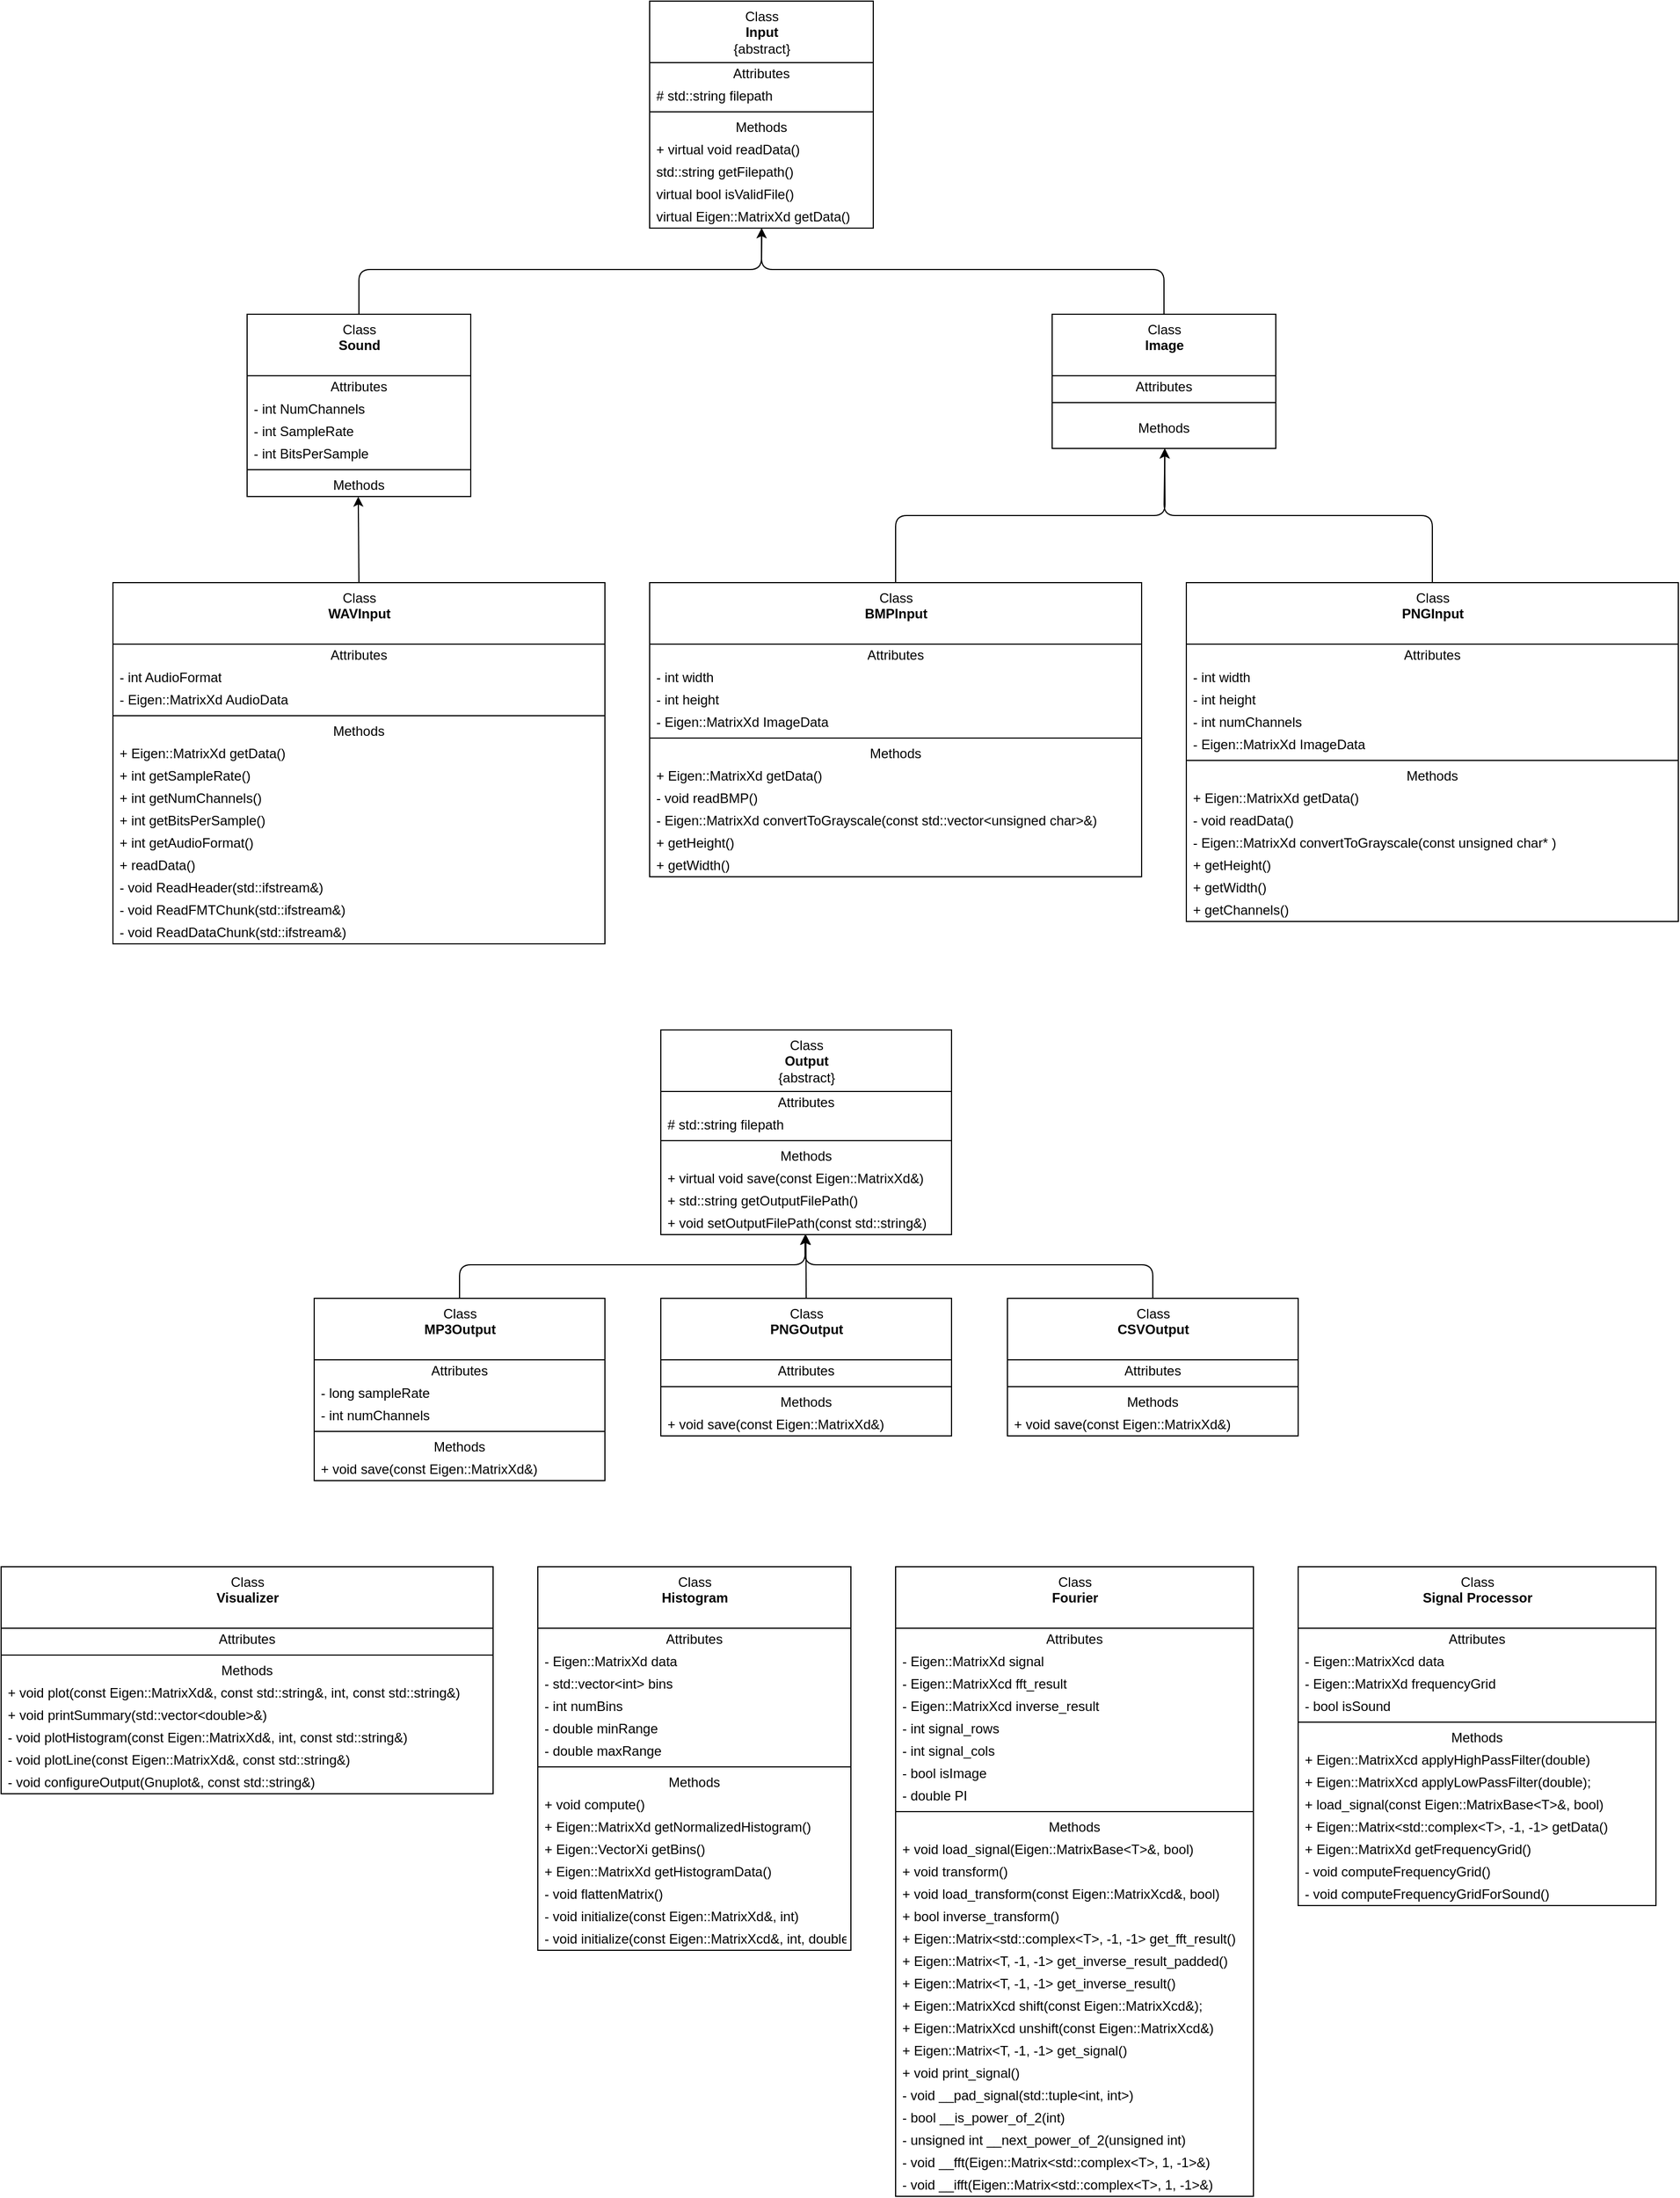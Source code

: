 <mxfile scale="20" border="0">
    <diagram id="RX924UfIvbt7zdrnU-vz" name="Page-1">
        <mxGraphModel dx="365" dy="338" grid="1" gridSize="10" guides="1" tooltips="1" connect="1" arrows="1" fold="1" page="1" pageScale="1" pageWidth="583" pageHeight="827" math="0" shadow="0">
            <root>
                <mxCell id="0"/>
                <mxCell id="1" parent="0"/>
                <mxCell id="40" value="Class&lt;br&gt;&lt;b&gt;Histogram&lt;/b&gt;" style="swimlane;fontStyle=0;align=center;verticalAlign=top;childLayout=stackLayout;horizontal=1;startSize=55;horizontalStack=0;resizeParent=1;resizeParentMax=0;resizeLast=0;collapsible=0;marginBottom=0;html=1;fillColor=none;" parent="1" vertex="1">
                    <mxGeometry x="560" y="1440" width="280" height="343" as="geometry"/>
                </mxCell>
                <mxCell id="41" value="Attributes" style="text;html=1;fillColor=none;align=center;verticalAlign=middle;spacingLeft=4;spacingRight=4;overflow=hidden;rotatable=0;points=[[0,0.5],[1,0.5]];portConstraint=eastwest;" parent="40" vertex="1">
                    <mxGeometry y="55" width="280" height="20" as="geometry"/>
                </mxCell>
                <mxCell id="186" value="- Eigen::MatrixXd data" style="text;html=1;fillColor=none;align=left;verticalAlign=middle;spacingLeft=4;spacingRight=4;overflow=hidden;rotatable=0;points=[[0,0.5],[1,0.5]];portConstraint=eastwest;" parent="40" vertex="1">
                    <mxGeometry y="75" width="280" height="20" as="geometry"/>
                </mxCell>
                <mxCell id="42" value="- std::vector&amp;lt;int&amp;gt; bins" style="text;html=1;fillColor=none;align=left;verticalAlign=middle;spacingLeft=4;spacingRight=4;overflow=hidden;rotatable=0;points=[[0,0.5],[1,0.5]];portConstraint=eastwest;" parent="40" vertex="1">
                    <mxGeometry y="95" width="280" height="20" as="geometry"/>
                </mxCell>
                <mxCell id="50" value="- int numBins" style="text;html=1;fillColor=none;align=left;verticalAlign=middle;spacingLeft=4;spacingRight=4;overflow=hidden;rotatable=0;points=[[0,0.5],[1,0.5]];portConstraint=eastwest;" parent="40" vertex="1">
                    <mxGeometry y="115" width="280" height="20" as="geometry"/>
                </mxCell>
                <mxCell id="49" value="- double minRange" style="text;html=1;fillColor=none;align=left;verticalAlign=middle;spacingLeft=4;spacingRight=4;overflow=hidden;rotatable=0;points=[[0,0.5],[1,0.5]];portConstraint=eastwest;" parent="40" vertex="1">
                    <mxGeometry y="135" width="280" height="20" as="geometry"/>
                </mxCell>
                <mxCell id="51" value="- double maxRange" style="text;html=1;fillColor=none;align=left;verticalAlign=middle;spacingLeft=4;spacingRight=4;overflow=hidden;rotatable=0;points=[[0,0.5],[1,0.5]];portConstraint=eastwest;" parent="40" vertex="1">
                    <mxGeometry y="155" width="280" height="20" as="geometry"/>
                </mxCell>
                <mxCell id="43" value="" style="line;strokeWidth=1;fillColor=none;align=left;verticalAlign=middle;spacingTop=-1;spacingLeft=3;spacingRight=3;rotatable=0;labelPosition=right;points=[];portConstraint=eastwest;" parent="40" vertex="1">
                    <mxGeometry y="175" width="280" height="8" as="geometry"/>
                </mxCell>
                <mxCell id="44" value="Methods" style="text;html=1;fillColor=none;align=center;verticalAlign=middle;spacingLeft=4;spacingRight=4;overflow=hidden;rotatable=0;points=[[0,0.5],[1,0.5]];portConstraint=eastwest;" parent="40" vertex="1">
                    <mxGeometry y="183" width="280" height="20" as="geometry"/>
                </mxCell>
                <mxCell id="45" value="+ void compute()" style="text;html=1;fillColor=none;align=left;verticalAlign=middle;spacingLeft=4;spacingRight=4;overflow=hidden;rotatable=0;points=[[0,0.5],[1,0.5]];portConstraint=eastwest;" parent="40" vertex="1">
                    <mxGeometry y="203" width="280" height="20" as="geometry"/>
                </mxCell>
                <mxCell id="46" value="+ Eigen::MatrixXd getNormalizedHistogram()" style="text;html=1;fillColor=none;align=left;verticalAlign=middle;spacingLeft=4;spacingRight=4;overflow=hidden;rotatable=0;points=[[0,0.5],[1,0.5]];portConstraint=eastwest;" parent="40" vertex="1">
                    <mxGeometry y="223" width="280" height="20" as="geometry"/>
                </mxCell>
                <mxCell id="47" value="+ Eigen::VectorXi getBins()" style="text;html=1;fillColor=none;align=left;verticalAlign=middle;spacingLeft=4;spacingRight=4;overflow=hidden;rotatable=0;points=[[0,0.5],[1,0.5]];portConstraint=eastwest;" parent="40" vertex="1">
                    <mxGeometry y="243" width="280" height="20" as="geometry"/>
                </mxCell>
                <mxCell id="187" value="+ Eigen::MatrixXd getHistogramData()" style="text;html=1;fillColor=none;align=left;verticalAlign=middle;spacingLeft=4;spacingRight=4;overflow=hidden;rotatable=0;points=[[0,0.5],[1,0.5]];portConstraint=eastwest;" parent="40" vertex="1">
                    <mxGeometry y="263" width="280" height="20" as="geometry"/>
                </mxCell>
                <mxCell id="188" value="- void flattenMatrix()" style="text;html=1;fillColor=none;align=left;verticalAlign=middle;spacingLeft=4;spacingRight=4;overflow=hidden;rotatable=0;points=[[0,0.5],[1,0.5]];portConstraint=eastwest;" parent="40" vertex="1">
                    <mxGeometry y="283" width="280" height="20" as="geometry"/>
                </mxCell>
                <mxCell id="48" value="- void initialize(const Eigen::MatrixXd&amp;amp;, int)" style="text;html=1;fillColor=none;align=left;verticalAlign=middle;spacingLeft=4;spacingRight=4;overflow=hidden;rotatable=0;points=[[0,0.5],[1,0.5]];portConstraint=eastwest;" parent="40" vertex="1">
                    <mxGeometry y="303" width="280" height="20" as="geometry"/>
                </mxCell>
                <mxCell id="189" value="- void initialize(const Eigen::MatrixXcd&amp;amp;, int, double)" style="text;html=1;fillColor=none;align=left;verticalAlign=middle;spacingLeft=4;spacingRight=4;overflow=hidden;rotatable=0;points=[[0,0.5],[1,0.5]];portConstraint=eastwest;" parent="40" vertex="1">
                    <mxGeometry y="323" width="280" height="20" as="geometry"/>
                </mxCell>
                <mxCell id="53" value="Class&lt;br&gt;&lt;b&gt;Fourier&lt;br&gt;&lt;/b&gt;" style="swimlane;fontStyle=0;align=center;verticalAlign=top;childLayout=stackLayout;horizontal=1;startSize=55;horizontalStack=0;resizeParent=1;resizeParentMax=0;resizeLast=0;collapsible=0;marginBottom=0;html=1;fillColor=none;" parent="1" vertex="1">
                    <mxGeometry x="880" y="1440" width="320" height="563" as="geometry"/>
                </mxCell>
                <mxCell id="54" value="Attributes" style="text;html=1;fillColor=none;align=center;verticalAlign=middle;spacingLeft=4;spacingRight=4;overflow=hidden;rotatable=0;points=[[0,0.5],[1,0.5]];portConstraint=eastwest;" parent="53" vertex="1">
                    <mxGeometry y="55" width="320" height="20" as="geometry"/>
                </mxCell>
                <mxCell id="55" value="- Eigen::MatrixXd signal" style="text;html=1;fillColor=none;align=left;verticalAlign=middle;spacingLeft=4;spacingRight=4;overflow=hidden;rotatable=0;points=[[0,0.5],[1,0.5]];portConstraint=eastwest;" parent="53" vertex="1">
                    <mxGeometry y="75" width="320" height="20" as="geometry"/>
                </mxCell>
                <mxCell id="56" value="- Eigen::MatrixXcd fft_result" style="text;html=1;fillColor=none;align=left;verticalAlign=middle;spacingLeft=4;spacingRight=4;overflow=hidden;rotatable=0;points=[[0,0.5],[1,0.5]];portConstraint=eastwest;" parent="53" vertex="1">
                    <mxGeometry y="95" width="320" height="20" as="geometry"/>
                </mxCell>
                <mxCell id="57" value="- Eigen::MatrixXcd inverse_result" style="text;html=1;fillColor=none;align=left;verticalAlign=middle;spacingLeft=4;spacingRight=4;overflow=hidden;rotatable=0;points=[[0,0.5],[1,0.5]];portConstraint=eastwest;" parent="53" vertex="1">
                    <mxGeometry y="115" width="320" height="20" as="geometry"/>
                </mxCell>
                <mxCell id="180" value="- int signal_rows" style="text;html=1;fillColor=none;align=left;verticalAlign=middle;spacingLeft=4;spacingRight=4;overflow=hidden;rotatable=0;points=[[0,0.5],[1,0.5]];portConstraint=eastwest;" parent="53" vertex="1">
                    <mxGeometry y="135" width="320" height="20" as="geometry"/>
                </mxCell>
                <mxCell id="181" value="- int signal_cols" style="text;html=1;fillColor=none;align=left;verticalAlign=middle;spacingLeft=4;spacingRight=4;overflow=hidden;rotatable=0;points=[[0,0.5],[1,0.5]];portConstraint=eastwest;" parent="53" vertex="1">
                    <mxGeometry y="155" width="320" height="20" as="geometry"/>
                </mxCell>
                <mxCell id="182" value="- bool isImage" style="text;html=1;fillColor=none;align=left;verticalAlign=middle;spacingLeft=4;spacingRight=4;overflow=hidden;rotatable=0;points=[[0,0.5],[1,0.5]];portConstraint=eastwest;" parent="53" vertex="1">
                    <mxGeometry y="175" width="320" height="20" as="geometry"/>
                </mxCell>
                <mxCell id="58" value="- double PI" style="text;html=1;fillColor=none;align=left;verticalAlign=middle;spacingLeft=4;spacingRight=4;overflow=hidden;rotatable=0;points=[[0,0.5],[1,0.5]];portConstraint=eastwest;" parent="53" vertex="1">
                    <mxGeometry y="195" width="320" height="20" as="geometry"/>
                </mxCell>
                <mxCell id="59" value="" style="line;strokeWidth=1;fillColor=none;align=left;verticalAlign=middle;spacingTop=-1;spacingLeft=3;spacingRight=3;rotatable=0;labelPosition=right;points=[];portConstraint=eastwest;" parent="53" vertex="1">
                    <mxGeometry y="215" width="320" height="8" as="geometry"/>
                </mxCell>
                <mxCell id="60" value="Methods" style="text;html=1;fillColor=none;align=center;verticalAlign=middle;spacingLeft=4;spacingRight=4;overflow=hidden;rotatable=0;points=[[0,0.5],[1,0.5]];portConstraint=eastwest;" parent="53" vertex="1">
                    <mxGeometry y="223" width="320" height="20" as="geometry"/>
                </mxCell>
                <mxCell id="61" value="+ void load_signal(Eigen::MatrixBase&amp;lt;T&amp;gt;&amp;amp;, bool)" style="text;html=1;fillColor=none;align=left;verticalAlign=middle;spacingLeft=4;spacingRight=4;overflow=hidden;rotatable=0;points=[[0,0.5],[1,0.5]];portConstraint=eastwest;" parent="53" vertex="1">
                    <mxGeometry y="243" width="320" height="20" as="geometry"/>
                </mxCell>
                <mxCell id="63" value="+ void transform()" style="text;html=1;fillColor=none;align=left;verticalAlign=middle;spacingLeft=4;spacingRight=4;overflow=hidden;rotatable=0;points=[[0,0.5],[1,0.5]];portConstraint=eastwest;" parent="53" vertex="1">
                    <mxGeometry y="263" width="320" height="20" as="geometry"/>
                </mxCell>
                <mxCell id="62" value="+ void load_transform(const Eigen::MatrixXcd&amp;amp;, bool)" style="text;html=1;fillColor=none;align=left;verticalAlign=middle;spacingLeft=4;spacingRight=4;overflow=hidden;rotatable=0;points=[[0,0.5],[1,0.5]];portConstraint=eastwest;" parent="53" vertex="1">
                    <mxGeometry y="283" width="320" height="20" as="geometry"/>
                </mxCell>
                <mxCell id="64" value="+ bool inverse_transform()" style="text;html=1;fillColor=none;align=left;verticalAlign=middle;spacingLeft=4;spacingRight=4;overflow=hidden;rotatable=0;points=[[0,0.5],[1,0.5]];portConstraint=eastwest;" parent="53" vertex="1">
                    <mxGeometry y="303" width="320" height="20" as="geometry"/>
                </mxCell>
                <mxCell id="65" value="+ Eigen::Matrix&amp;lt;std::complex&amp;lt;T&amp;gt;, -1, -1&amp;gt; get_fft_result()" style="text;html=1;fillColor=none;align=left;verticalAlign=middle;spacingLeft=4;spacingRight=4;overflow=hidden;rotatable=0;points=[[0,0.5],[1,0.5]];portConstraint=eastwest;" parent="53" vertex="1">
                    <mxGeometry y="323" width="320" height="20" as="geometry"/>
                </mxCell>
                <mxCell id="175" value="+ Eigen::Matrix&amp;lt;T, -1, -1&amp;gt; get_inverse_result_padded()" style="text;html=1;fillColor=none;align=left;verticalAlign=middle;spacingLeft=4;spacingRight=4;overflow=hidden;rotatable=0;points=[[0,0.5],[1,0.5]];portConstraint=eastwest;" parent="53" vertex="1">
                    <mxGeometry y="343" width="320" height="20" as="geometry"/>
                </mxCell>
                <mxCell id="81" value="+ Eigen::Matrix&amp;lt;T, -1, -1&amp;gt; get_inverse_result()" style="text;html=1;fillColor=none;align=left;verticalAlign=middle;spacingLeft=4;spacingRight=4;overflow=hidden;rotatable=0;points=[[0,0.5],[1,0.5]];portConstraint=eastwest;" parent="53" vertex="1">
                    <mxGeometry y="363" width="320" height="20" as="geometry"/>
                </mxCell>
                <mxCell id="83" value="+ Eigen::MatrixXcd shift(const Eigen::MatrixXcd&amp;amp;);" style="text;html=1;fillColor=none;align=left;verticalAlign=middle;spacingLeft=4;spacingRight=4;overflow=hidden;rotatable=0;points=[[0,0.5],[1,0.5]];portConstraint=eastwest;fontSize=12;" parent="53" vertex="1">
                    <mxGeometry y="383" width="320" height="20" as="geometry"/>
                </mxCell>
                <mxCell id="82" value="+ Eigen::MatrixXcd unshift(const Eigen::MatrixXcd&amp;amp;)" style="text;html=1;fillColor=none;align=left;verticalAlign=middle;spacingLeft=4;spacingRight=4;overflow=hidden;rotatable=0;points=[[0,0.5],[1,0.5]];portConstraint=eastwest;" parent="53" vertex="1">
                    <mxGeometry y="403" width="320" height="20" as="geometry"/>
                </mxCell>
                <mxCell id="84" value="+ Eigen::Matrix&amp;lt;T, -1, -1&amp;gt; get_signal()" style="text;html=1;fillColor=none;align=left;verticalAlign=middle;spacingLeft=4;spacingRight=4;overflow=hidden;rotatable=0;points=[[0,0.5],[1,0.5]];portConstraint=eastwest;" parent="53" vertex="1">
                    <mxGeometry y="423" width="320" height="20" as="geometry"/>
                </mxCell>
                <mxCell id="176" value="+ void print_signal()&amp;nbsp; &amp;nbsp;&amp;nbsp;" style="text;html=1;fillColor=none;align=left;verticalAlign=middle;spacingLeft=4;spacingRight=4;overflow=hidden;rotatable=0;points=[[0,0.5],[1,0.5]];portConstraint=eastwest;" parent="53" vertex="1">
                    <mxGeometry y="443" width="320" height="20" as="geometry"/>
                </mxCell>
                <mxCell id="177" value="- void __pad_signal(std::tuple&amp;lt;int, int&amp;gt;)" style="text;html=1;fillColor=none;align=left;verticalAlign=middle;spacingLeft=4;spacingRight=4;overflow=hidden;rotatable=0;points=[[0,0.5],[1,0.5]];portConstraint=eastwest;" parent="53" vertex="1">
                    <mxGeometry y="463" width="320" height="20" as="geometry"/>
                </mxCell>
                <mxCell id="179" value="- bool __is_power_of_2(int)" style="text;html=1;fillColor=none;align=left;verticalAlign=middle;spacingLeft=4;spacingRight=4;overflow=hidden;rotatable=0;points=[[0,0.5],[1,0.5]];portConstraint=eastwest;" parent="53" vertex="1">
                    <mxGeometry y="483" width="320" height="20" as="geometry"/>
                </mxCell>
                <mxCell id="178" value="- unsigned int __next_power_of_2(unsigned int)" style="text;html=1;fillColor=none;align=left;verticalAlign=middle;spacingLeft=4;spacingRight=4;overflow=hidden;rotatable=0;points=[[0,0.5],[1,0.5]];portConstraint=eastwest;" parent="53" vertex="1">
                    <mxGeometry y="503" width="320" height="20" as="geometry"/>
                </mxCell>
                <mxCell id="86" value="- void __fft(Eigen::Matrix&amp;lt;std::complex&amp;lt;T&amp;gt;, 1, -1&amp;gt;&amp;amp;)" style="text;html=1;fillColor=none;align=left;verticalAlign=middle;spacingLeft=4;spacingRight=4;overflow=hidden;rotatable=0;points=[[0,0.5],[1,0.5]];portConstraint=eastwest;" parent="53" vertex="1">
                    <mxGeometry y="523" width="320" height="20" as="geometry"/>
                </mxCell>
                <mxCell id="85" value="- void __ifft(Eigen::Matrix&amp;lt;std::complex&amp;lt;T&amp;gt;, 1, -1&amp;gt;&amp;amp;)" style="text;html=1;fillColor=none;align=left;verticalAlign=middle;spacingLeft=4;spacingRight=4;overflow=hidden;rotatable=0;points=[[0,0.5],[1,0.5]];portConstraint=eastwest;" parent="53" vertex="1">
                    <mxGeometry y="543" width="320" height="20" as="geometry"/>
                </mxCell>
                <mxCell id="66" value="Class&lt;br&gt;&lt;b&gt;Visualizer&lt;/b&gt;" style="swimlane;fontStyle=0;align=center;verticalAlign=top;childLayout=stackLayout;horizontal=1;startSize=55;horizontalStack=0;resizeParent=1;resizeParentMax=0;resizeLast=0;collapsible=0;marginBottom=0;html=1;fillColor=none;" parent="1" vertex="1">
                    <mxGeometry x="80" y="1440" width="440" height="203" as="geometry"/>
                </mxCell>
                <mxCell id="67" value="Attributes" style="text;html=1;fillColor=none;align=center;verticalAlign=middle;spacingLeft=4;spacingRight=4;overflow=hidden;rotatable=0;points=[[0,0.5],[1,0.5]];portConstraint=eastwest;" parent="66" vertex="1">
                    <mxGeometry y="55" width="440" height="20" as="geometry"/>
                </mxCell>
                <mxCell id="72" value="" style="line;strokeWidth=1;fillColor=none;align=left;verticalAlign=middle;spacingTop=-1;spacingLeft=3;spacingRight=3;rotatable=0;labelPosition=right;points=[];portConstraint=eastwest;" parent="66" vertex="1">
                    <mxGeometry y="75" width="440" height="8" as="geometry"/>
                </mxCell>
                <mxCell id="73" value="Methods" style="text;html=1;fillColor=none;align=center;verticalAlign=middle;spacingLeft=4;spacingRight=4;overflow=hidden;rotatable=0;points=[[0,0.5],[1,0.5]];portConstraint=eastwest;" parent="66" vertex="1">
                    <mxGeometry y="83" width="440" height="20" as="geometry"/>
                </mxCell>
                <mxCell id="74" value="+ void plot(const Eigen::MatrixXd&amp;amp;, const std::string&amp;amp;, int, const std::string&amp;amp;)" style="text;html=1;fillColor=none;align=left;verticalAlign=middle;spacingLeft=4;spacingRight=4;overflow=hidden;rotatable=0;points=[[0,0.5],[1,0.5]];portConstraint=eastwest;" parent="66" vertex="1">
                    <mxGeometry y="103" width="440" height="20" as="geometry"/>
                </mxCell>
                <mxCell id="183" value="+ void printSummary(std::vector&amp;lt;double&amp;gt;&amp;amp;)" style="text;html=1;fillColor=none;align=left;verticalAlign=middle;spacingLeft=4;spacingRight=4;overflow=hidden;rotatable=0;points=[[0,0.5],[1,0.5]];portConstraint=eastwest;" parent="66" vertex="1">
                    <mxGeometry y="123" width="440" height="20" as="geometry"/>
                </mxCell>
                <mxCell id="77" value="- void plotHistogram(const Eigen::MatrixXd&amp;amp;, int, const std::string&amp;amp;)" style="text;html=1;fillColor=none;align=left;verticalAlign=middle;spacingLeft=4;spacingRight=4;overflow=hidden;rotatable=0;points=[[0,0.5],[1,0.5]];portConstraint=eastwest;" parent="66" vertex="1">
                    <mxGeometry y="143" width="440" height="20" as="geometry"/>
                </mxCell>
                <mxCell id="185" value="- void plotLine(const Eigen::MatrixXd&amp;amp;, const std::string&amp;amp;)" style="text;html=1;fillColor=none;align=left;verticalAlign=middle;spacingLeft=4;spacingRight=4;overflow=hidden;rotatable=0;points=[[0,0.5],[1,0.5]];portConstraint=eastwest;" parent="66" vertex="1">
                    <mxGeometry y="163" width="440" height="20" as="geometry"/>
                </mxCell>
                <mxCell id="184" value="- void configureOutput(Gnuplot&amp;amp;, const std::string&amp;amp;)" style="text;html=1;fillColor=none;align=left;verticalAlign=middle;spacingLeft=4;spacingRight=4;overflow=hidden;rotatable=0;points=[[0,0.5],[1,0.5]];portConstraint=eastwest;" parent="66" vertex="1">
                    <mxGeometry y="183" width="440" height="20" as="geometry"/>
                </mxCell>
                <mxCell id="174" value="" style="group;fillColor=none;" parent="1" vertex="1" connectable="0">
                    <mxGeometry x="180" y="40" width="1400" height="843" as="geometry"/>
                </mxCell>
                <mxCell id="2" value="Class&lt;br&gt;&lt;b&gt;Input&lt;/b&gt;&lt;br&gt;{abstract}" style="swimlane;fontStyle=0;align=center;verticalAlign=top;childLayout=stackLayout;horizontal=1;startSize=55;horizontalStack=0;resizeParent=1;resizeParentMax=0;resizeLast=0;collapsible=0;marginBottom=0;html=1;fillColor=none;" parent="174" vertex="1">
                    <mxGeometry x="480" width="200" height="203" as="geometry"/>
                </mxCell>
                <mxCell id="3" value="Attributes" style="text;html=1;fillColor=none;align=center;verticalAlign=middle;spacingLeft=4;spacingRight=4;overflow=hidden;rotatable=0;points=[[0,0.5],[1,0.5]];portConstraint=eastwest;" parent="2" vertex="1">
                    <mxGeometry y="55" width="200" height="20" as="geometry"/>
                </mxCell>
                <mxCell id="4" value="# std::string filepath" style="text;html=1;fillColor=none;align=left;verticalAlign=middle;spacingLeft=4;spacingRight=4;overflow=hidden;rotatable=0;points=[[0,0.5],[1,0.5]];portConstraint=eastwest;" parent="2" vertex="1">
                    <mxGeometry y="75" width="200" height="20" as="geometry"/>
                </mxCell>
                <mxCell id="7" value="" style="line;strokeWidth=1;fillColor=none;align=left;verticalAlign=middle;spacingTop=-1;spacingLeft=3;spacingRight=3;rotatable=0;labelPosition=right;points=[];portConstraint=eastwest;" parent="2" vertex="1">
                    <mxGeometry y="95" width="200" height="8" as="geometry"/>
                </mxCell>
                <mxCell id="8" value="Methods" style="text;html=1;fillColor=none;align=center;verticalAlign=middle;spacingLeft=4;spacingRight=4;overflow=hidden;rotatable=0;points=[[0,0.5],[1,0.5]];portConstraint=eastwest;" parent="2" vertex="1">
                    <mxGeometry y="103" width="200" height="20" as="geometry"/>
                </mxCell>
                <mxCell id="9" value="+ virtual void readData()" style="text;html=1;fillColor=none;align=left;verticalAlign=middle;spacingLeft=4;spacingRight=4;overflow=hidden;rotatable=0;points=[[0,0.5],[1,0.5]];portConstraint=eastwest;" parent="2" vertex="1">
                    <mxGeometry y="123" width="200" height="20" as="geometry"/>
                </mxCell>
                <mxCell id="10" value="std::string getFilepath()" style="text;html=1;fillColor=none;align=left;verticalAlign=middle;spacingLeft=4;spacingRight=4;overflow=hidden;rotatable=0;points=[[0,0.5],[1,0.5]];portConstraint=eastwest;" parent="2" vertex="1">
                    <mxGeometry y="143" width="200" height="20" as="geometry"/>
                </mxCell>
                <mxCell id="14" value="virtual bool isValidFile()" style="text;html=1;fillColor=none;align=left;verticalAlign=middle;spacingLeft=4;spacingRight=4;overflow=hidden;rotatable=0;points=[[0,0.5],[1,0.5]];portConstraint=eastwest;" parent="2" vertex="1">
                    <mxGeometry y="163" width="200" height="20" as="geometry"/>
                </mxCell>
                <mxCell id="15" value="virtual Eigen::MatrixXd getData()" style="text;html=1;fillColor=none;align=left;verticalAlign=middle;spacingLeft=4;spacingRight=4;overflow=hidden;rotatable=0;points=[[0,0.5],[1,0.5]];portConstraint=eastwest;" parent="2" vertex="1">
                    <mxGeometry y="183" width="200" height="20" as="geometry"/>
                </mxCell>
                <mxCell id="171" style="edgeStyle=none;html=1;exitX=0.5;exitY=0;exitDx=0;exitDy=0;entryX=0.501;entryY=0.997;entryDx=0;entryDy=0;entryPerimeter=0;fillColor=none;" parent="174" source="16" target="15" edge="1">
                    <mxGeometry relative="1" as="geometry">
                        <Array as="points">
                            <mxPoint x="220" y="240"/>
                            <mxPoint x="580" y="240"/>
                        </Array>
                    </mxGeometry>
                </mxCell>
                <mxCell id="16" value="Class&lt;br&gt;&lt;b&gt;Sound&lt;/b&gt;" style="swimlane;fontStyle=0;align=center;verticalAlign=top;childLayout=stackLayout;horizontal=1;startSize=55;horizontalStack=0;resizeParent=1;resizeParentMax=0;resizeLast=0;collapsible=0;marginBottom=0;html=1;fillColor=none;" parent="174" vertex="1">
                    <mxGeometry x="120" y="280" width="200" height="163" as="geometry"/>
                </mxCell>
                <mxCell id="17" value="Attributes" style="text;html=1;fillColor=none;align=center;verticalAlign=middle;spacingLeft=4;spacingRight=4;overflow=hidden;rotatable=0;points=[[0,0.5],[1,0.5]];portConstraint=eastwest;" parent="16" vertex="1">
                    <mxGeometry y="55" width="200" height="20" as="geometry"/>
                </mxCell>
                <mxCell id="109" value="- int NumChannels" style="text;html=1;fillColor=none;align=left;verticalAlign=middle;spacingLeft=4;spacingRight=4;overflow=hidden;rotatable=0;points=[[0,0.5],[1,0.5]];portConstraint=eastwest;" parent="16" vertex="1">
                    <mxGeometry y="75" width="200" height="20" as="geometry"/>
                </mxCell>
                <mxCell id="110" value="- int SampleRate" style="text;html=1;fillColor=none;align=left;verticalAlign=middle;spacingLeft=4;spacingRight=4;overflow=hidden;rotatable=0;points=[[0,0.5],[1,0.5]];portConstraint=eastwest;" parent="16" vertex="1">
                    <mxGeometry y="95" width="200" height="20" as="geometry"/>
                </mxCell>
                <mxCell id="111" value="- int BitsPerSample" style="text;html=1;fillColor=none;align=left;verticalAlign=middle;spacingLeft=4;spacingRight=4;overflow=hidden;rotatable=0;points=[[0,0.5],[1,0.5]];portConstraint=eastwest;" parent="16" vertex="1">
                    <mxGeometry y="115" width="200" height="20" as="geometry"/>
                </mxCell>
                <mxCell id="19" value="" style="line;strokeWidth=1;fillColor=none;align=left;verticalAlign=middle;spacingTop=-1;spacingLeft=3;spacingRight=3;rotatable=0;labelPosition=right;points=[];portConstraint=eastwest;" parent="16" vertex="1">
                    <mxGeometry y="135" width="200" height="8" as="geometry"/>
                </mxCell>
                <mxCell id="20" value="Methods" style="text;html=1;fillColor=none;align=center;verticalAlign=middle;spacingLeft=4;spacingRight=4;overflow=hidden;rotatable=0;points=[[0,0.5],[1,0.5]];portConstraint=eastwest;" parent="16" vertex="1">
                    <mxGeometry y="143" width="200" height="20" as="geometry"/>
                </mxCell>
                <mxCell id="30" value="Class&lt;br&gt;&lt;b&gt;BMPInput&lt;/b&gt;" style="swimlane;fontStyle=0;align=center;verticalAlign=top;childLayout=stackLayout;horizontal=1;startSize=55;horizontalStack=0;resizeParent=1;resizeParentMax=0;resizeLast=0;collapsible=0;marginBottom=0;html=1;fillColor=none;" parent="174" vertex="1">
                    <mxGeometry x="480" y="520" width="440" height="263" as="geometry"/>
                </mxCell>
                <mxCell id="31" value="Attributes" style="text;html=1;fillColor=none;align=center;verticalAlign=middle;spacingLeft=4;spacingRight=4;overflow=hidden;rotatable=0;points=[[0,0.5],[1,0.5]];portConstraint=eastwest;" parent="30" vertex="1">
                    <mxGeometry y="55" width="440" height="20" as="geometry"/>
                </mxCell>
                <mxCell id="147" value="- int width" style="text;html=1;fillColor=none;align=left;verticalAlign=middle;spacingLeft=4;spacingRight=4;overflow=hidden;rotatable=0;points=[[0,0.5],[1,0.5]];portConstraint=eastwest;" parent="30" vertex="1">
                    <mxGeometry y="75" width="440" height="20" as="geometry"/>
                </mxCell>
                <mxCell id="149" value="- int height" style="text;html=1;fillColor=none;align=left;verticalAlign=middle;spacingLeft=4;spacingRight=4;overflow=hidden;rotatable=0;points=[[0,0.5],[1,0.5]];portConstraint=eastwest;" parent="30" vertex="1">
                    <mxGeometry y="95" width="440" height="20" as="geometry"/>
                </mxCell>
                <mxCell id="148" value="- Eigen::MatrixXd ImageData" style="text;html=1;fillColor=none;align=left;verticalAlign=middle;spacingLeft=4;spacingRight=4;overflow=hidden;rotatable=0;points=[[0,0.5],[1,0.5]];portConstraint=eastwest;" parent="30" vertex="1">
                    <mxGeometry y="115" width="440" height="20" as="geometry"/>
                </mxCell>
                <mxCell id="33" value="" style="line;strokeWidth=1;fillColor=none;align=left;verticalAlign=middle;spacingTop=-1;spacingLeft=3;spacingRight=3;rotatable=0;labelPosition=right;points=[];portConstraint=eastwest;" parent="30" vertex="1">
                    <mxGeometry y="135" width="440" height="8" as="geometry"/>
                </mxCell>
                <mxCell id="34" value="Methods" style="text;html=1;fillColor=none;align=center;verticalAlign=middle;spacingLeft=4;spacingRight=4;overflow=hidden;rotatable=0;points=[[0,0.5],[1,0.5]];portConstraint=eastwest;" parent="30" vertex="1">
                    <mxGeometry y="143" width="440" height="20" as="geometry"/>
                </mxCell>
                <mxCell id="35" value="+ Eigen::MatrixXd getData()" style="text;html=1;fillColor=none;align=left;verticalAlign=middle;spacingLeft=4;spacingRight=4;overflow=hidden;rotatable=0;points=[[0,0.5],[1,0.5]];portConstraint=eastwest;" parent="30" vertex="1">
                    <mxGeometry y="163" width="440" height="20" as="geometry"/>
                </mxCell>
                <mxCell id="37" value="- void readBMP()" style="text;html=1;fillColor=none;align=left;verticalAlign=middle;spacingLeft=4;spacingRight=4;overflow=hidden;rotatable=0;points=[[0,0.5],[1,0.5]];portConstraint=eastwest;" parent="30" vertex="1">
                    <mxGeometry y="183" width="440" height="20" as="geometry"/>
                </mxCell>
                <mxCell id="150" value="- Eigen::MatrixXd convertToGrayscale(const std::vector&amp;lt;unsigned char&amp;gt;&amp;amp;)" style="text;html=1;fillColor=none;align=left;verticalAlign=middle;spacingLeft=4;spacingRight=4;overflow=hidden;rotatable=0;points=[[0,0.5],[1,0.5]];portConstraint=eastwest;" parent="30" vertex="1">
                    <mxGeometry y="203" width="440" height="20" as="geometry"/>
                </mxCell>
                <mxCell id="38" value="+ getHeight()" style="text;html=1;fillColor=none;align=left;verticalAlign=middle;spacingLeft=4;spacingRight=4;overflow=hidden;rotatable=0;points=[[0,0.5],[1,0.5]];portConstraint=eastwest;" parent="30" vertex="1">
                    <mxGeometry y="223" width="440" height="20" as="geometry"/>
                </mxCell>
                <mxCell id="151" value="+ getWidth()" style="text;html=1;fillColor=none;align=left;verticalAlign=middle;spacingLeft=4;spacingRight=4;overflow=hidden;rotatable=0;points=[[0,0.5],[1,0.5]];portConstraint=eastwest;" parent="30" vertex="1">
                    <mxGeometry y="243" width="440" height="20" as="geometry"/>
                </mxCell>
                <mxCell id="168" style="edgeStyle=none;html=1;exitX=0.5;exitY=0;exitDx=0;exitDy=0;entryX=0.497;entryY=1.004;entryDx=0;entryDy=0;entryPerimeter=0;fillColor=none;" parent="174" source="87" target="20" edge="1">
                    <mxGeometry relative="1" as="geometry"/>
                </mxCell>
                <mxCell id="87" value="Class&lt;br&gt;&lt;b&gt;WAVInput&lt;/b&gt;" style="swimlane;fontStyle=0;align=center;verticalAlign=top;childLayout=stackLayout;horizontal=1;startSize=55;horizontalStack=0;resizeParent=1;resizeParentMax=0;resizeLast=0;collapsible=0;marginBottom=0;html=1;fillColor=none;" parent="174" vertex="1">
                    <mxGeometry y="520" width="440" height="323" as="geometry"/>
                </mxCell>
                <mxCell id="88" value="Attributes" style="text;html=1;fillColor=none;align=center;verticalAlign=middle;spacingLeft=4;spacingRight=4;overflow=hidden;rotatable=0;points=[[0,0.5],[1,0.5]];portConstraint=eastwest;" parent="87" vertex="1">
                    <mxGeometry y="55" width="440" height="20" as="geometry"/>
                </mxCell>
                <mxCell id="95" value="- int AudioFormat" style="text;html=1;fillColor=none;align=left;verticalAlign=middle;spacingLeft=4;spacingRight=4;overflow=hidden;rotatable=0;points=[[0,0.5],[1,0.5]];portConstraint=eastwest;" parent="87" vertex="1">
                    <mxGeometry y="75" width="440" height="20" as="geometry"/>
                </mxCell>
                <mxCell id="98" value="- Eigen::MatrixXd AudioData" style="text;html=1;fillColor=none;align=left;verticalAlign=middle;spacingLeft=4;spacingRight=4;overflow=hidden;rotatable=0;points=[[0,0.5],[1,0.5]];portConstraint=eastwest;" parent="87" vertex="1">
                    <mxGeometry y="95" width="440" height="20" as="geometry"/>
                </mxCell>
                <mxCell id="89" value="" style="line;strokeWidth=1;fillColor=none;align=left;verticalAlign=middle;spacingTop=-1;spacingLeft=3;spacingRight=3;rotatable=0;labelPosition=right;points=[];portConstraint=eastwest;" parent="87" vertex="1">
                    <mxGeometry y="115" width="440" height="8" as="geometry"/>
                </mxCell>
                <mxCell id="90" value="Methods" style="text;html=1;fillColor=none;align=center;verticalAlign=middle;spacingLeft=4;spacingRight=4;overflow=hidden;rotatable=0;points=[[0,0.5],[1,0.5]];portConstraint=eastwest;" parent="87" vertex="1">
                    <mxGeometry y="123" width="440" height="20" as="geometry"/>
                </mxCell>
                <mxCell id="91" value="+ Eigen::MatrixXd getData()" style="text;html=1;fillColor=none;align=left;verticalAlign=middle;spacingLeft=4;spacingRight=4;overflow=hidden;rotatable=0;points=[[0,0.5],[1,0.5]];portConstraint=eastwest;" parent="87" vertex="1">
                    <mxGeometry y="143" width="440" height="20" as="geometry"/>
                </mxCell>
                <mxCell id="92" value="+ int getSampleRate()" style="text;html=1;fillColor=none;align=left;verticalAlign=middle;spacingLeft=4;spacingRight=4;overflow=hidden;rotatable=0;points=[[0,0.5],[1,0.5]];portConstraint=eastwest;" parent="87" vertex="1">
                    <mxGeometry y="163" width="440" height="20" as="geometry"/>
                </mxCell>
                <mxCell id="93" value="+ int getNumChannels()" style="text;html=1;fillColor=none;align=left;verticalAlign=middle;spacingLeft=4;spacingRight=4;overflow=hidden;rotatable=0;points=[[0,0.5],[1,0.5]];portConstraint=eastwest;" parent="87" vertex="1">
                    <mxGeometry y="183" width="440" height="20" as="geometry"/>
                </mxCell>
                <mxCell id="100" value="+ int getBitsPerSample()" style="text;html=1;fillColor=none;align=left;verticalAlign=middle;spacingLeft=4;spacingRight=4;overflow=hidden;rotatable=0;points=[[0,0.5],[1,0.5]];portConstraint=eastwest;" parent="87" vertex="1">
                    <mxGeometry y="203" width="440" height="20" as="geometry"/>
                </mxCell>
                <mxCell id="101" value="+ int getAudioFormat()" style="text;html=1;fillColor=none;align=left;verticalAlign=middle;spacingLeft=4;spacingRight=4;overflow=hidden;rotatable=0;points=[[0,0.5],[1,0.5]];portConstraint=eastwest;" parent="87" vertex="1">
                    <mxGeometry y="223" width="440" height="20" as="geometry"/>
                </mxCell>
                <mxCell id="103" value="+ readData()" style="text;html=1;fillColor=none;align=left;verticalAlign=middle;spacingLeft=4;spacingRight=4;overflow=hidden;rotatable=0;points=[[0,0.5],[1,0.5]];portConstraint=eastwest;" parent="87" vertex="1">
                    <mxGeometry y="243" width="440" height="20" as="geometry"/>
                </mxCell>
                <mxCell id="102" value="- void ReadHeader(std::ifstream&amp;amp;)" style="text;html=1;fillColor=none;align=left;verticalAlign=middle;spacingLeft=4;spacingRight=4;overflow=hidden;rotatable=0;points=[[0,0.5],[1,0.5]];portConstraint=eastwest;" parent="87" vertex="1">
                    <mxGeometry y="263" width="440" height="20" as="geometry"/>
                </mxCell>
                <mxCell id="104" value="- void ReadFMTChunk(std::ifstream&amp;amp;)" style="text;html=1;fillColor=none;align=left;verticalAlign=middle;spacingLeft=4;spacingRight=4;overflow=hidden;rotatable=0;points=[[0,0.5],[1,0.5]];portConstraint=eastwest;" parent="87" vertex="1">
                    <mxGeometry y="283" width="440" height="20" as="geometry"/>
                </mxCell>
                <mxCell id="105" value="- void ReadDataChunk(std::ifstream&amp;amp;)" style="text;html=1;fillColor=none;align=left;verticalAlign=middle;spacingLeft=4;spacingRight=4;overflow=hidden;rotatable=0;points=[[0,0.5],[1,0.5]];portConstraint=eastwest;" parent="87" vertex="1">
                    <mxGeometry y="303" width="440" height="20" as="geometry"/>
                </mxCell>
                <mxCell id="113" value="Class&lt;br&gt;&lt;b&gt;Image&lt;/b&gt;" style="swimlane;fontStyle=0;align=center;verticalAlign=top;childLayout=stackLayout;horizontal=1;startSize=55;horizontalStack=0;resizeParent=1;resizeParentMax=0;resizeLast=0;collapsible=0;marginBottom=0;html=1;fillColor=none;" parent="174" vertex="1">
                    <mxGeometry x="840" y="280" width="200" height="120" as="geometry"/>
                </mxCell>
                <mxCell id="114" value="Attributes" style="text;html=1;fillColor=none;align=center;verticalAlign=middle;spacingLeft=4;spacingRight=4;overflow=hidden;rotatable=0;points=[[0,0.5],[1,0.5]];portConstraint=eastwest;" parent="113" vertex="1">
                    <mxGeometry y="55" width="200" height="20" as="geometry"/>
                </mxCell>
                <mxCell id="118" value="" style="line;strokeWidth=1;fillColor=none;align=left;verticalAlign=middle;spacingTop=-1;spacingLeft=3;spacingRight=3;rotatable=0;labelPosition=right;points=[];portConstraint=eastwest;" parent="113" vertex="1">
                    <mxGeometry y="75" width="200" height="8" as="geometry"/>
                </mxCell>
                <mxCell id="119" value="Methods" style="text;html=1;fillColor=none;align=center;verticalAlign=middle;spacingLeft=4;spacingRight=4;overflow=hidden;rotatable=0;points=[[0,0.5],[1,0.5]];portConstraint=eastwest;" parent="113" vertex="1">
                    <mxGeometry y="83" width="200" height="37" as="geometry"/>
                </mxCell>
                <mxCell id="169" style="edgeStyle=none;html=1;exitX=0.5;exitY=0;exitDx=0;exitDy=0;entryX=0.503;entryY=1.001;entryDx=0;entryDy=0;entryPerimeter=0;fillColor=none;" parent="174" source="30" target="119" edge="1">
                    <mxGeometry relative="1" as="geometry">
                        <Array as="points">
                            <mxPoint x="700" y="460"/>
                            <mxPoint x="941" y="460"/>
                        </Array>
                    </mxGeometry>
                </mxCell>
                <mxCell id="170" style="edgeStyle=none;html=1;exitX=0.5;exitY=0;exitDx=0;exitDy=0;entryX=0.504;entryY=0.999;entryDx=0;entryDy=0;entryPerimeter=0;fillColor=none;" parent="174" source="153" target="119" edge="1">
                    <mxGeometry relative="1" as="geometry">
                        <Array as="points">
                            <mxPoint x="1180" y="460"/>
                            <mxPoint x="940" y="460"/>
                        </Array>
                    </mxGeometry>
                </mxCell>
                <mxCell id="153" value="Class&lt;br&gt;&lt;b&gt;PNGInput&lt;/b&gt;" style="swimlane;fontStyle=0;align=center;verticalAlign=top;childLayout=stackLayout;horizontal=1;startSize=55;horizontalStack=0;resizeParent=1;resizeParentMax=0;resizeLast=0;collapsible=0;marginBottom=0;html=1;fillColor=none;" parent="174" vertex="1">
                    <mxGeometry x="960" y="520" width="440" height="303" as="geometry"/>
                </mxCell>
                <mxCell id="154" value="Attributes" style="text;html=1;fillColor=none;align=center;verticalAlign=middle;spacingLeft=4;spacingRight=4;overflow=hidden;rotatable=0;points=[[0,0.5],[1,0.5]];portConstraint=eastwest;" parent="153" vertex="1">
                    <mxGeometry y="55" width="440" height="20" as="geometry"/>
                </mxCell>
                <mxCell id="155" value="- int width" style="text;html=1;fillColor=none;align=left;verticalAlign=middle;spacingLeft=4;spacingRight=4;overflow=hidden;rotatable=0;points=[[0,0.5],[1,0.5]];portConstraint=eastwest;" parent="153" vertex="1">
                    <mxGeometry y="75" width="440" height="20" as="geometry"/>
                </mxCell>
                <mxCell id="165" value="- int height" style="text;html=1;fillColor=none;align=left;verticalAlign=middle;spacingLeft=4;spacingRight=4;overflow=hidden;rotatable=0;points=[[0,0.5],[1,0.5]];portConstraint=eastwest;" parent="153" vertex="1">
                    <mxGeometry y="95" width="440" height="20" as="geometry"/>
                </mxCell>
                <mxCell id="156" value="- int numChannels" style="text;html=1;fillColor=none;align=left;verticalAlign=middle;spacingLeft=4;spacingRight=4;overflow=hidden;rotatable=0;points=[[0,0.5],[1,0.5]];portConstraint=eastwest;" parent="153" vertex="1">
                    <mxGeometry y="115" width="440" height="20" as="geometry"/>
                </mxCell>
                <mxCell id="157" value="- Eigen::MatrixXd ImageData" style="text;html=1;fillColor=none;align=left;verticalAlign=middle;spacingLeft=4;spacingRight=4;overflow=hidden;rotatable=0;points=[[0,0.5],[1,0.5]];portConstraint=eastwest;" parent="153" vertex="1">
                    <mxGeometry y="135" width="440" height="20" as="geometry"/>
                </mxCell>
                <mxCell id="158" value="" style="line;strokeWidth=1;fillColor=none;align=left;verticalAlign=middle;spacingTop=-1;spacingLeft=3;spacingRight=3;rotatable=0;labelPosition=right;points=[];portConstraint=eastwest;" parent="153" vertex="1">
                    <mxGeometry y="155" width="440" height="8" as="geometry"/>
                </mxCell>
                <mxCell id="159" value="Methods" style="text;html=1;fillColor=none;align=center;verticalAlign=middle;spacingLeft=4;spacingRight=4;overflow=hidden;rotatable=0;points=[[0,0.5],[1,0.5]];portConstraint=eastwest;" parent="153" vertex="1">
                    <mxGeometry y="163" width="440" height="20" as="geometry"/>
                </mxCell>
                <mxCell id="160" value="+ Eigen::MatrixXd getData()" style="text;html=1;fillColor=none;align=left;verticalAlign=middle;spacingLeft=4;spacingRight=4;overflow=hidden;rotatable=0;points=[[0,0.5],[1,0.5]];portConstraint=eastwest;" parent="153" vertex="1">
                    <mxGeometry y="183" width="440" height="20" as="geometry"/>
                </mxCell>
                <mxCell id="161" value="- void readData()" style="text;html=1;fillColor=none;align=left;verticalAlign=middle;spacingLeft=4;spacingRight=4;overflow=hidden;rotatable=0;points=[[0,0.5],[1,0.5]];portConstraint=eastwest;" parent="153" vertex="1">
                    <mxGeometry y="203" width="440" height="20" as="geometry"/>
                </mxCell>
                <mxCell id="162" value="- Eigen::MatrixXd convertToGrayscale(const unsigned char* )" style="text;html=1;fillColor=none;align=left;verticalAlign=middle;spacingLeft=4;spacingRight=4;overflow=hidden;rotatable=0;points=[[0,0.5],[1,0.5]];portConstraint=eastwest;" parent="153" vertex="1">
                    <mxGeometry y="223" width="440" height="20" as="geometry"/>
                </mxCell>
                <mxCell id="163" value="+ getHeight()" style="text;html=1;fillColor=none;align=left;verticalAlign=middle;spacingLeft=4;spacingRight=4;overflow=hidden;rotatable=0;points=[[0,0.5],[1,0.5]];portConstraint=eastwest;" parent="153" vertex="1">
                    <mxGeometry y="243" width="440" height="20" as="geometry"/>
                </mxCell>
                <mxCell id="164" value="+ getWidth()" style="text;html=1;fillColor=none;align=left;verticalAlign=middle;spacingLeft=4;spacingRight=4;overflow=hidden;rotatable=0;points=[[0,0.5],[1,0.5]];portConstraint=eastwest;" parent="153" vertex="1">
                    <mxGeometry y="263" width="440" height="20" as="geometry"/>
                </mxCell>
                <mxCell id="166" value="+ getChannels()" style="text;html=1;fillColor=none;align=left;verticalAlign=middle;spacingLeft=4;spacingRight=4;overflow=hidden;rotatable=0;points=[[0,0.5],[1,0.5]];portConstraint=eastwest;" parent="153" vertex="1">
                    <mxGeometry y="283" width="440" height="20" as="geometry"/>
                </mxCell>
                <mxCell id="173" style="edgeStyle=none;html=1;exitX=0.5;exitY=0;exitDx=0;exitDy=0;entryX=0.501;entryY=1.002;entryDx=0;entryDy=0;entryPerimeter=0;fillColor=none;" parent="174" source="113" target="15" edge="1">
                    <mxGeometry relative="1" as="geometry">
                        <mxPoint x="580" y="210" as="targetPoint"/>
                        <Array as="points">
                            <mxPoint x="940" y="240"/>
                            <mxPoint x="580" y="240"/>
                        </Array>
                    </mxGeometry>
                </mxCell>
                <mxCell id="190" value="Class&lt;br&gt;&lt;b&gt;Signal Processor&lt;br&gt;&lt;/b&gt;" style="swimlane;fontStyle=0;align=center;verticalAlign=top;childLayout=stackLayout;horizontal=1;startSize=55;horizontalStack=0;resizeParent=1;resizeParentMax=0;resizeLast=0;collapsible=0;marginBottom=0;html=1;fillColor=none;" parent="1" vertex="1">
                    <mxGeometry x="1240" y="1440" width="320" height="303" as="geometry"/>
                </mxCell>
                <mxCell id="191" value="Attributes" style="text;html=1;fillColor=none;align=center;verticalAlign=middle;spacingLeft=4;spacingRight=4;overflow=hidden;rotatable=0;points=[[0,0.5],[1,0.5]];portConstraint=eastwest;" parent="190" vertex="1">
                    <mxGeometry y="55" width="320" height="20" as="geometry"/>
                </mxCell>
                <mxCell id="192" value="- Eigen::MatrixXcd data" style="text;html=1;fillColor=none;align=left;verticalAlign=middle;spacingLeft=4;spacingRight=4;overflow=hidden;rotatable=0;points=[[0,0.5],[1,0.5]];portConstraint=eastwest;" parent="190" vertex="1">
                    <mxGeometry y="75" width="320" height="20" as="geometry"/>
                </mxCell>
                <mxCell id="194" value="- Eigen::MatrixXd frequencyGrid" style="text;html=1;fillColor=none;align=left;verticalAlign=middle;spacingLeft=4;spacingRight=4;overflow=hidden;rotatable=0;points=[[0,0.5],[1,0.5]];portConstraint=eastwest;" parent="190" vertex="1">
                    <mxGeometry y="95" width="320" height="20" as="geometry"/>
                </mxCell>
                <mxCell id="195" value="- bool isSound" style="text;html=1;fillColor=none;align=left;verticalAlign=middle;spacingLeft=4;spacingRight=4;overflow=hidden;rotatable=0;points=[[0,0.5],[1,0.5]];portConstraint=eastwest;" parent="190" vertex="1">
                    <mxGeometry y="115" width="320" height="20" as="geometry"/>
                </mxCell>
                <mxCell id="199" value="" style="line;strokeWidth=1;fillColor=none;align=left;verticalAlign=middle;spacingTop=-1;spacingLeft=3;spacingRight=3;rotatable=0;labelPosition=right;points=[];portConstraint=eastwest;" parent="190" vertex="1">
                    <mxGeometry y="135" width="320" height="8" as="geometry"/>
                </mxCell>
                <mxCell id="200" value="Methods" style="text;html=1;fillColor=none;align=center;verticalAlign=middle;spacingLeft=4;spacingRight=4;overflow=hidden;rotatable=0;points=[[0,0.5],[1,0.5]];portConstraint=eastwest;" parent="190" vertex="1">
                    <mxGeometry y="143" width="320" height="20" as="geometry"/>
                </mxCell>
                <mxCell id="201" value="+ Eigen::MatrixXcd applyHighPassFilter(double)" style="text;html=1;fillColor=none;align=left;verticalAlign=middle;spacingLeft=4;spacingRight=4;overflow=hidden;rotatable=0;points=[[0,0.5],[1,0.5]];portConstraint=eastwest;" parent="190" vertex="1">
                    <mxGeometry y="163" width="320" height="20" as="geometry"/>
                </mxCell>
                <mxCell id="202" value="+ Eigen::MatrixXcd applyLowPassFilter(double);" style="text;html=1;fillColor=none;align=left;verticalAlign=middle;spacingLeft=4;spacingRight=4;overflow=hidden;rotatable=0;points=[[0,0.5],[1,0.5]];portConstraint=eastwest;" parent="190" vertex="1">
                    <mxGeometry y="183" width="320" height="20" as="geometry"/>
                </mxCell>
                <mxCell id="203" value="+ load_signal(const Eigen::MatrixBase&amp;lt;T&amp;gt;&amp;amp;, bool)" style="text;html=1;fillColor=none;align=left;verticalAlign=middle;spacingLeft=4;spacingRight=4;overflow=hidden;rotatable=0;points=[[0,0.5],[1,0.5]];portConstraint=eastwest;" parent="190" vertex="1">
                    <mxGeometry y="203" width="320" height="20" as="geometry"/>
                </mxCell>
                <mxCell id="204" value="+ Eigen::Matrix&amp;lt;std::complex&amp;lt;T&amp;gt;, -1, -1&amp;gt; getData()" style="text;html=1;fillColor=none;align=left;verticalAlign=middle;spacingLeft=4;spacingRight=4;overflow=hidden;rotatable=0;points=[[0,0.5],[1,0.5]];portConstraint=eastwest;" parent="190" vertex="1">
                    <mxGeometry y="223" width="320" height="20" as="geometry"/>
                </mxCell>
                <mxCell id="205" value="+ Eigen::MatrixXd getFrequencyGrid()" style="text;html=1;fillColor=none;align=left;verticalAlign=middle;spacingLeft=4;spacingRight=4;overflow=hidden;rotatable=0;points=[[0,0.5],[1,0.5]];portConstraint=eastwest;" parent="190" vertex="1">
                    <mxGeometry y="243" width="320" height="20" as="geometry"/>
                </mxCell>
                <mxCell id="206" value="- void computeFrequencyGrid()" style="text;html=1;fillColor=none;align=left;verticalAlign=middle;spacingLeft=4;spacingRight=4;overflow=hidden;rotatable=0;points=[[0,0.5],[1,0.5]];portConstraint=eastwest;" parent="190" vertex="1">
                    <mxGeometry y="263" width="320" height="20" as="geometry"/>
                </mxCell>
                <mxCell id="207" value="- void computeFrequencyGridForSound()" style="text;html=1;fillColor=none;align=left;verticalAlign=middle;spacingLeft=4;spacingRight=4;overflow=hidden;rotatable=0;points=[[0,0.5],[1,0.5]];portConstraint=eastwest;" parent="190" vertex="1">
                    <mxGeometry y="283" width="320" height="20" as="geometry"/>
                </mxCell>
                <mxCell id="217" value="Class&lt;br&gt;&lt;b&gt;Output&lt;/b&gt;&lt;br&gt;{abstract}" style="swimlane;fontStyle=0;align=center;verticalAlign=top;childLayout=stackLayout;horizontal=1;startSize=55;horizontalStack=0;resizeParent=1;resizeParentMax=0;resizeLast=0;collapsible=0;marginBottom=0;html=1;fillColor=none;" parent="1" vertex="1">
                    <mxGeometry x="670" y="960" width="260" height="183" as="geometry"/>
                </mxCell>
                <mxCell id="218" value="Attributes" style="text;html=1;fillColor=none;align=center;verticalAlign=middle;spacingLeft=4;spacingRight=4;overflow=hidden;rotatable=0;points=[[0,0.5],[1,0.5]];portConstraint=eastwest;" parent="217" vertex="1">
                    <mxGeometry y="55" width="260" height="20" as="geometry"/>
                </mxCell>
                <mxCell id="219" value="# std::string filepath" style="text;html=1;fillColor=none;align=left;verticalAlign=middle;spacingLeft=4;spacingRight=4;overflow=hidden;rotatable=0;points=[[0,0.5],[1,0.5]];portConstraint=eastwest;" parent="217" vertex="1">
                    <mxGeometry y="75" width="260" height="20" as="geometry"/>
                </mxCell>
                <mxCell id="220" value="" style="line;strokeWidth=1;fillColor=none;align=left;verticalAlign=middle;spacingTop=-1;spacingLeft=3;spacingRight=3;rotatable=0;labelPosition=right;points=[];portConstraint=eastwest;" parent="217" vertex="1">
                    <mxGeometry y="95" width="260" height="8" as="geometry"/>
                </mxCell>
                <mxCell id="221" value="Methods" style="text;html=1;fillColor=none;align=center;verticalAlign=middle;spacingLeft=4;spacingRight=4;overflow=hidden;rotatable=0;points=[[0,0.5],[1,0.5]];portConstraint=eastwest;" parent="217" vertex="1">
                    <mxGeometry y="103" width="260" height="20" as="geometry"/>
                </mxCell>
                <mxCell id="222" value="+ virtual void save(const Eigen::MatrixXd&amp;amp;)" style="text;html=1;fillColor=none;align=left;verticalAlign=middle;spacingLeft=4;spacingRight=4;overflow=hidden;rotatable=0;points=[[0,0.5],[1,0.5]];portConstraint=eastwest;" parent="217" vertex="1">
                    <mxGeometry y="123" width="260" height="20" as="geometry"/>
                </mxCell>
                <mxCell id="223" value="+ std::string getOutputFilePath()" style="text;html=1;fillColor=none;align=left;verticalAlign=middle;spacingLeft=4;spacingRight=4;overflow=hidden;rotatable=0;points=[[0,0.5],[1,0.5]];portConstraint=eastwest;" parent="217" vertex="1">
                    <mxGeometry y="143" width="260" height="20" as="geometry"/>
                </mxCell>
                <mxCell id="224" value="+ void setOutputFilePath(const std::string&amp;amp;)" style="text;html=1;fillColor=none;align=left;verticalAlign=middle;spacingLeft=4;spacingRight=4;overflow=hidden;rotatable=0;points=[[0,0.5],[1,0.5]];portConstraint=eastwest;" parent="217" vertex="1">
                    <mxGeometry y="163" width="260" height="20" as="geometry"/>
                </mxCell>
                <mxCell id="248" style="edgeStyle=none;html=1;exitX=0.5;exitY=0;exitDx=0;exitDy=0;entryX=0.498;entryY=1.001;entryDx=0;entryDy=0;entryPerimeter=0;fontSize=12;fillColor=none;" parent="1" source="226" target="224" edge="1">
                    <mxGeometry relative="1" as="geometry">
                        <Array as="points">
                            <mxPoint x="490" y="1170"/>
                            <mxPoint x="799" y="1170"/>
                        </Array>
                    </mxGeometry>
                </mxCell>
                <mxCell id="226" value="Class&lt;br&gt;&lt;b&gt;MP3Output&lt;/b&gt;" style="swimlane;fontStyle=0;align=center;verticalAlign=top;childLayout=stackLayout;horizontal=1;startSize=55;horizontalStack=0;resizeParent=1;resizeParentMax=0;resizeLast=0;collapsible=0;marginBottom=0;html=1;fillColor=none;" parent="1" vertex="1">
                    <mxGeometry x="360" y="1200" width="260" height="163" as="geometry"/>
                </mxCell>
                <mxCell id="227" value="Attributes" style="text;html=1;fillColor=none;align=center;verticalAlign=middle;spacingLeft=4;spacingRight=4;overflow=hidden;rotatable=0;points=[[0,0.5],[1,0.5]];portConstraint=eastwest;" parent="226" vertex="1">
                    <mxGeometry y="55" width="260" height="20" as="geometry"/>
                </mxCell>
                <mxCell id="228" value="- long sampleRate" style="text;html=1;fillColor=none;align=left;verticalAlign=middle;spacingLeft=4;spacingRight=4;overflow=hidden;rotatable=0;points=[[0,0.5],[1,0.5]];portConstraint=eastwest;" parent="226" vertex="1">
                    <mxGeometry y="75" width="260" height="20" as="geometry"/>
                </mxCell>
                <mxCell id="234" value="- int numChannels" style="text;html=1;fillColor=none;align=left;verticalAlign=middle;spacingLeft=4;spacingRight=4;overflow=hidden;rotatable=0;points=[[0,0.5],[1,0.5]];portConstraint=eastwest;" parent="226" vertex="1">
                    <mxGeometry y="95" width="260" height="20" as="geometry"/>
                </mxCell>
                <mxCell id="229" value="" style="line;strokeWidth=1;fillColor=none;align=left;verticalAlign=middle;spacingTop=-1;spacingLeft=3;spacingRight=3;rotatable=0;labelPosition=right;points=[];portConstraint=eastwest;" parent="226" vertex="1">
                    <mxGeometry y="115" width="260" height="8" as="geometry"/>
                </mxCell>
                <mxCell id="230" value="Methods" style="text;html=1;fillColor=none;align=center;verticalAlign=middle;spacingLeft=4;spacingRight=4;overflow=hidden;rotatable=0;points=[[0,0.5],[1,0.5]];portConstraint=eastwest;" parent="226" vertex="1">
                    <mxGeometry y="123" width="260" height="20" as="geometry"/>
                </mxCell>
                <mxCell id="231" value="+ void save(const Eigen::MatrixXd&amp;amp;)" style="text;html=1;fillColor=none;align=left;verticalAlign=middle;spacingLeft=4;spacingRight=4;overflow=hidden;rotatable=0;points=[[0,0.5],[1,0.5]];portConstraint=eastwest;" parent="226" vertex="1">
                    <mxGeometry y="143" width="260" height="20" as="geometry"/>
                </mxCell>
                <mxCell id="247" style="edgeStyle=none;html=1;exitX=0.5;exitY=0;exitDx=0;exitDy=0;entryX=0.499;entryY=1.001;entryDx=0;entryDy=0;entryPerimeter=0;fontSize=12;fillColor=none;" parent="1" source="235" target="224" edge="1">
                    <mxGeometry relative="1" as="geometry"/>
                </mxCell>
                <mxCell id="235" value="Class&lt;br&gt;&lt;b&gt;PNGOutput&lt;/b&gt;" style="swimlane;fontStyle=0;align=center;verticalAlign=top;childLayout=stackLayout;horizontal=1;startSize=55;horizontalStack=0;resizeParent=1;resizeParentMax=0;resizeLast=0;collapsible=0;marginBottom=0;html=1;fillColor=none;" parent="1" vertex="1">
                    <mxGeometry x="670" y="1200" width="260" height="123" as="geometry"/>
                </mxCell>
                <mxCell id="236" value="Attributes" style="text;html=1;fillColor=none;align=center;verticalAlign=middle;spacingLeft=4;spacingRight=4;overflow=hidden;rotatable=0;points=[[0,0.5],[1,0.5]];portConstraint=eastwest;" parent="235" vertex="1">
                    <mxGeometry y="55" width="260" height="20" as="geometry"/>
                </mxCell>
                <mxCell id="239" value="" style="line;strokeWidth=1;fillColor=none;align=left;verticalAlign=middle;spacingTop=-1;spacingLeft=3;spacingRight=3;rotatable=0;labelPosition=right;points=[];portConstraint=eastwest;" parent="235" vertex="1">
                    <mxGeometry y="75" width="260" height="8" as="geometry"/>
                </mxCell>
                <mxCell id="240" value="Methods" style="text;html=1;fillColor=none;align=center;verticalAlign=middle;spacingLeft=4;spacingRight=4;overflow=hidden;rotatable=0;points=[[0,0.5],[1,0.5]];portConstraint=eastwest;" parent="235" vertex="1">
                    <mxGeometry y="83" width="260" height="20" as="geometry"/>
                </mxCell>
                <mxCell id="241" value="+ void save(const Eigen::MatrixXd&amp;amp;)" style="text;html=1;fillColor=none;align=left;verticalAlign=middle;spacingLeft=4;spacingRight=4;overflow=hidden;rotatable=0;points=[[0,0.5],[1,0.5]];portConstraint=eastwest;" parent="235" vertex="1">
                    <mxGeometry y="103" width="260" height="20" as="geometry"/>
                </mxCell>
                <mxCell id="249" style="edgeStyle=none;html=1;exitX=0.5;exitY=0;exitDx=0;exitDy=0;fontSize=12;entryX=0.496;entryY=1.008;entryDx=0;entryDy=0;entryPerimeter=0;fillColor=none;" parent="1" source="242" target="224" edge="1">
                    <mxGeometry relative="1" as="geometry">
                        <mxPoint x="900" y="1160" as="targetPoint"/>
                        <Array as="points">
                            <mxPoint x="1110" y="1170"/>
                            <mxPoint x="799" y="1170"/>
                        </Array>
                    </mxGeometry>
                </mxCell>
                <mxCell id="242" value="Class&lt;br&gt;&lt;b&gt;CSVOutput&lt;/b&gt;" style="swimlane;fontStyle=0;align=center;verticalAlign=top;childLayout=stackLayout;horizontal=1;startSize=55;horizontalStack=0;resizeParent=1;resizeParentMax=0;resizeLast=0;collapsible=0;marginBottom=0;html=1;fillColor=none;" parent="1" vertex="1">
                    <mxGeometry x="980" y="1200" width="260" height="123" as="geometry"/>
                </mxCell>
                <mxCell id="243" value="Attributes" style="text;html=1;fillColor=none;align=center;verticalAlign=middle;spacingLeft=4;spacingRight=4;overflow=hidden;rotatable=0;points=[[0,0.5],[1,0.5]];portConstraint=eastwest;" parent="242" vertex="1">
                    <mxGeometry y="55" width="260" height="20" as="geometry"/>
                </mxCell>
                <mxCell id="244" value="" style="line;strokeWidth=1;fillColor=none;align=left;verticalAlign=middle;spacingTop=-1;spacingLeft=3;spacingRight=3;rotatable=0;labelPosition=right;points=[];portConstraint=eastwest;" parent="242" vertex="1">
                    <mxGeometry y="75" width="260" height="8" as="geometry"/>
                </mxCell>
                <mxCell id="245" value="Methods" style="text;html=1;fillColor=none;align=center;verticalAlign=middle;spacingLeft=4;spacingRight=4;overflow=hidden;rotatable=0;points=[[0,0.5],[1,0.5]];portConstraint=eastwest;" parent="242" vertex="1">
                    <mxGeometry y="83" width="260" height="20" as="geometry"/>
                </mxCell>
                <mxCell id="246" value="+ void save(const Eigen::MatrixXd&amp;amp;)" style="text;html=1;fillColor=none;align=left;verticalAlign=middle;spacingLeft=4;spacingRight=4;overflow=hidden;rotatable=0;points=[[0,0.5],[1,0.5]];portConstraint=eastwest;" parent="242" vertex="1">
                    <mxGeometry y="103" width="260" height="20" as="geometry"/>
                </mxCell>
            </root>
        </mxGraphModel>
    </diagram>
</mxfile>